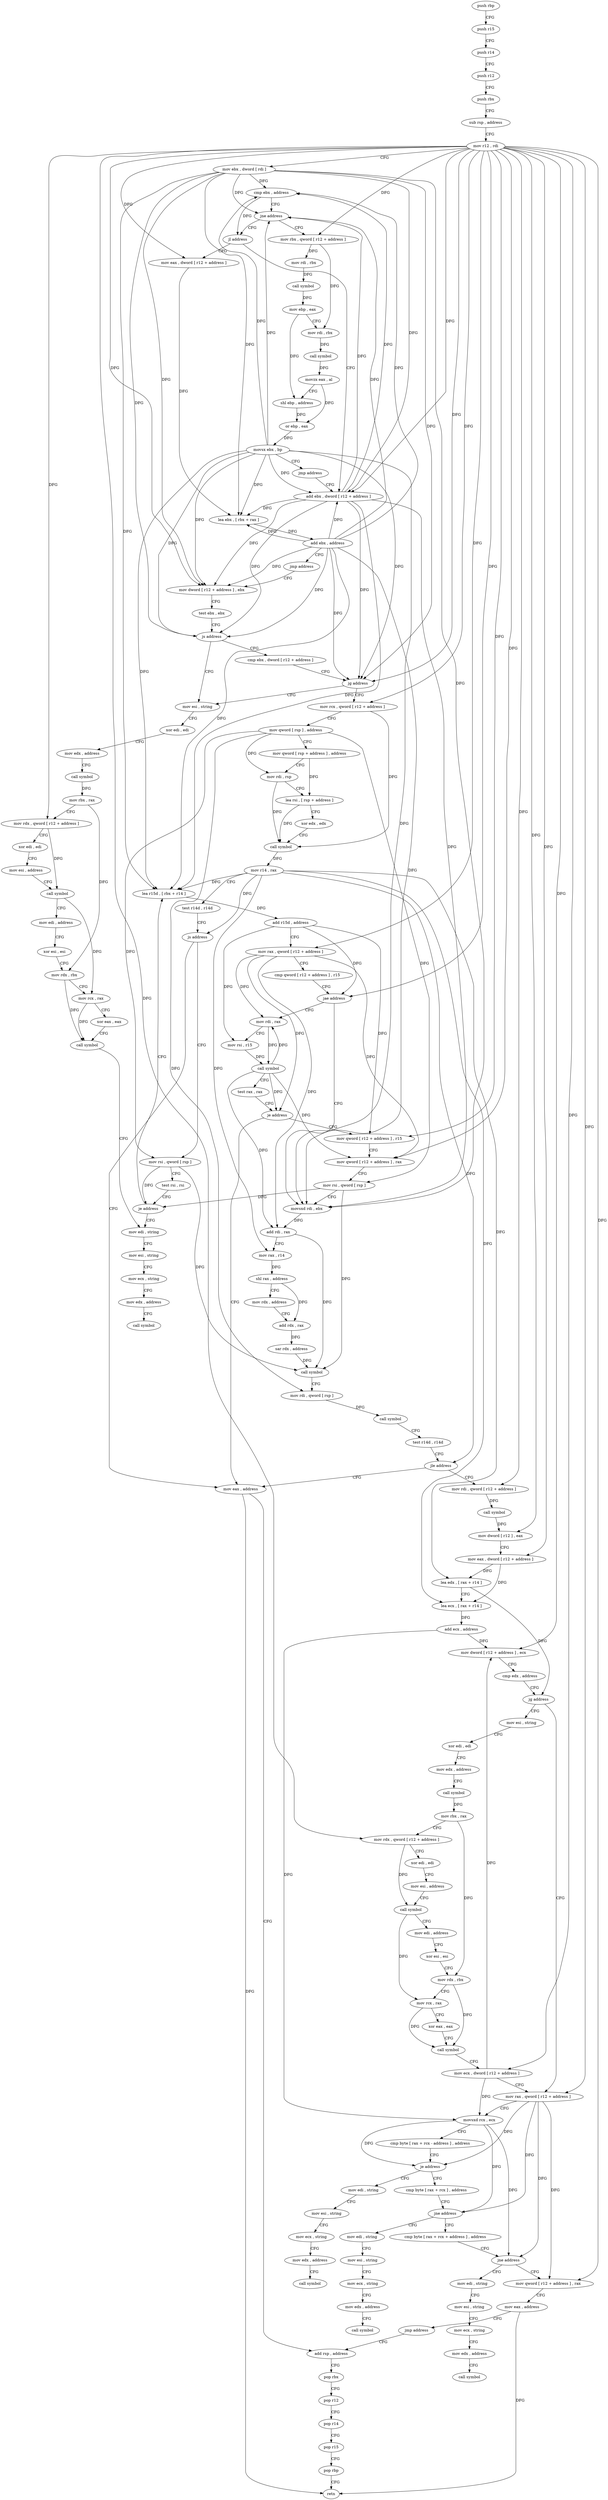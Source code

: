 digraph "func" {
"4211216" [label = "push rbp" ]
"4211217" [label = "push r15" ]
"4211219" [label = "push r14" ]
"4211221" [label = "push r12" ]
"4211223" [label = "push rbx" ]
"4211224" [label = "sub rsp , address" ]
"4211228" [label = "mov r12 , rdi" ]
"4211231" [label = "mov ebx , dword [ rdi ]" ]
"4211233" [label = "cmp ebx , address" ]
"4211239" [label = "jne address" ]
"4211277" [label = "jl address" ]
"4211241" [label = "mov rbx , qword [ r12 + address ]" ]
"4211295" [label = "add ebx , dword [ r12 + address ]" ]
"4211279" [label = "mov eax , dword [ r12 + address ]" ]
"4211246" [label = "mov rdi , rbx" ]
"4211249" [label = "call symbol" ]
"4211254" [label = "mov ebp , eax" ]
"4211256" [label = "mov rdi , rbx" ]
"4211259" [label = "call symbol" ]
"4211264" [label = "movzx eax , al" ]
"4211267" [label = "shl ebp , address" ]
"4211270" [label = "or ebp , eax" ]
"4211272" [label = "movsx ebx , bp" ]
"4211275" [label = "jmp address" ]
"4211300" [label = "mov dword [ r12 + address ] , ebx" ]
"4211284" [label = "lea ebx , [ rbx + rax ]" ]
"4211287" [label = "add ebx , address" ]
"4211293" [label = "jmp address" ]
"4211665" [label = "mov esi , string" ]
"4211670" [label = "xor edi , edi" ]
"4211672" [label = "mov edx , address" ]
"4211677" [label = "call symbol" ]
"4211682" [label = "mov rbx , rax" ]
"4211685" [label = "mov rdx , qword [ r12 + address ]" ]
"4211690" [label = "xor edi , edi" ]
"4211692" [label = "mov esi , address" ]
"4211697" [label = "call symbol" ]
"4211702" [label = "mov edi , address" ]
"4211707" [label = "xor esi , esi" ]
"4211709" [label = "mov rdx , rbx" ]
"4211712" [label = "mov rcx , rax" ]
"4211715" [label = "xor eax , eax" ]
"4211717" [label = "call symbol" ]
"4211722" [label = "mov edi , string" ]
"4211313" [label = "cmp ebx , dword [ r12 + address ]" ]
"4211318" [label = "jg address" ]
"4211324" [label = "mov rcx , qword [ r12 + address ]" ]
"4211305" [label = "test ebx , ebx" ]
"4211307" [label = "js address" ]
"4211329" [label = "mov qword [ rsp ] , address" ]
"4211337" [label = "mov qword [ rsp + address ] , address" ]
"4211346" [label = "mov rdi , rsp" ]
"4211349" [label = "lea rsi , [ rsp + address ]" ]
"4211354" [label = "xor edx , edx" ]
"4211356" [label = "call symbol" ]
"4211361" [label = "mov r14 , rax" ]
"4211364" [label = "test r14d , r14d" ]
"4211367" [label = "js address" ]
"4211647" [label = "mov eax , address" ]
"4211373" [label = "mov rsi , qword [ rsp ]" ]
"4211652" [label = "add rsp , address" ]
"4211377" [label = "test rsi , rsi" ]
"4211380" [label = "je address" ]
"4211386" [label = "lea r15d , [ rbx + r14 ]" ]
"4211727" [label = "mov esi , string" ]
"4211732" [label = "mov ecx , string" ]
"4211737" [label = "mov edx , address" ]
"4211742" [label = "call symbol" ]
"4211390" [label = "add r15d , address" ]
"4211394" [label = "mov rax , qword [ r12 + address ]" ]
"4211399" [label = "cmp qword [ r12 + address ] , r15" ]
"4211404" [label = "jae address" ]
"4211440" [label = "movsxd rdi , ebx" ]
"4211406" [label = "mov rdi , rax" ]
"4211443" [label = "add rdi , rax" ]
"4211446" [label = "mov rax , r14" ]
"4211449" [label = "shl rax , address" ]
"4211453" [label = "mov rdx , address" ]
"4211463" [label = "add rdx , rax" ]
"4211466" [label = "sar rdx , address" ]
"4211470" [label = "call symbol" ]
"4211475" [label = "mov rdi , qword [ rsp ]" ]
"4211479" [label = "call symbol" ]
"4211484" [label = "test r14d , r14d" ]
"4211487" [label = "jle address" ]
"4211493" [label = "mov rdi , qword [ r12 + address ]" ]
"4211409" [label = "mov rsi , r15" ]
"4211412" [label = "call symbol" ]
"4211417" [label = "test rax , rax" ]
"4211420" [label = "je address" ]
"4211426" [label = "mov qword [ r12 + address ] , r15" ]
"4211498" [label = "call symbol" ]
"4211503" [label = "mov dword [ r12 ] , eax" ]
"4211507" [label = "mov eax , dword [ r12 + address ]" ]
"4211512" [label = "lea edx , [ rax + r14 ]" ]
"4211516" [label = "lea ecx , [ rax + r14 ]" ]
"4211520" [label = "add ecx , address" ]
"4211523" [label = "mov dword [ r12 + address ] , ecx" ]
"4211528" [label = "cmp edx , address" ]
"4211531" [label = "jg address" ]
"4211595" [label = "mov rax , qword [ r12 + address ]" ]
"4211533" [label = "mov esi , string" ]
"4211431" [label = "mov qword [ r12 + address ] , rax" ]
"4211436" [label = "mov rsi , qword [ rsp ]" ]
"4211600" [label = "movsxd rcx , ecx" ]
"4211603" [label = "cmp byte [ rax + rcx - address ] , address" ]
"4211608" [label = "je address" ]
"4211747" [label = "mov edi , string" ]
"4211614" [label = "cmp byte [ rax + rcx ] , address" ]
"4211538" [label = "xor edi , edi" ]
"4211540" [label = "mov edx , address" ]
"4211545" [label = "call symbol" ]
"4211550" [label = "mov rbx , rax" ]
"4211553" [label = "mov rdx , qword [ r12 + address ]" ]
"4211558" [label = "xor edi , edi" ]
"4211560" [label = "mov esi , address" ]
"4211565" [label = "call symbol" ]
"4211570" [label = "mov edi , address" ]
"4211575" [label = "xor esi , esi" ]
"4211577" [label = "mov rdx , rbx" ]
"4211580" [label = "mov rcx , rax" ]
"4211583" [label = "xor eax , eax" ]
"4211585" [label = "call symbol" ]
"4211590" [label = "mov ecx , dword [ r12 + address ]" ]
"4211752" [label = "mov esi , string" ]
"4211757" [label = "mov ecx , string" ]
"4211762" [label = "mov edx , address" ]
"4211767" [label = "call symbol" ]
"4211618" [label = "jne address" ]
"4211772" [label = "mov edi , string" ]
"4211624" [label = "cmp byte [ rax + rcx + address ] , address" ]
"4211777" [label = "mov esi , string" ]
"4211782" [label = "mov ecx , string" ]
"4211787" [label = "mov edx , address" ]
"4211792" [label = "call symbol" ]
"4211629" [label = "jne address" ]
"4211797" [label = "mov edi , string" ]
"4211635" [label = "mov qword [ r12 + address ] , rax" ]
"4211802" [label = "mov esi , string" ]
"4211807" [label = "mov ecx , string" ]
"4211812" [label = "mov edx , address" ]
"4211817" [label = "call symbol" ]
"4211640" [label = "mov eax , address" ]
"4211645" [label = "jmp address" ]
"4211656" [label = "pop rbx" ]
"4211657" [label = "pop r12" ]
"4211659" [label = "pop r14" ]
"4211661" [label = "pop r15" ]
"4211663" [label = "pop rbp" ]
"4211664" [label = "retn" ]
"4211216" -> "4211217" [ label = "CFG" ]
"4211217" -> "4211219" [ label = "CFG" ]
"4211219" -> "4211221" [ label = "CFG" ]
"4211221" -> "4211223" [ label = "CFG" ]
"4211223" -> "4211224" [ label = "CFG" ]
"4211224" -> "4211228" [ label = "CFG" ]
"4211228" -> "4211231" [ label = "CFG" ]
"4211228" -> "4211241" [ label = "DFG" ]
"4211228" -> "4211295" [ label = "DFG" ]
"4211228" -> "4211279" [ label = "DFG" ]
"4211228" -> "4211300" [ label = "DFG" ]
"4211228" -> "4211685" [ label = "DFG" ]
"4211228" -> "4211318" [ label = "DFG" ]
"4211228" -> "4211324" [ label = "DFG" ]
"4211228" -> "4211394" [ label = "DFG" ]
"4211228" -> "4211404" [ label = "DFG" ]
"4211228" -> "4211493" [ label = "DFG" ]
"4211228" -> "4211503" [ label = "DFG" ]
"4211228" -> "4211507" [ label = "DFG" ]
"4211228" -> "4211523" [ label = "DFG" ]
"4211228" -> "4211426" [ label = "DFG" ]
"4211228" -> "4211431" [ label = "DFG" ]
"4211228" -> "4211595" [ label = "DFG" ]
"4211228" -> "4211553" [ label = "DFG" ]
"4211228" -> "4211590" [ label = "DFG" ]
"4211228" -> "4211635" [ label = "DFG" ]
"4211231" -> "4211233" [ label = "DFG" ]
"4211231" -> "4211239" [ label = "DFG" ]
"4211231" -> "4211295" [ label = "DFG" ]
"4211231" -> "4211284" [ label = "DFG" ]
"4211231" -> "4211300" [ label = "DFG" ]
"4211231" -> "4211307" [ label = "DFG" ]
"4211231" -> "4211318" [ label = "DFG" ]
"4211231" -> "4211386" [ label = "DFG" ]
"4211231" -> "4211440" [ label = "DFG" ]
"4211233" -> "4211239" [ label = "CFG" ]
"4211233" -> "4211277" [ label = "DFG" ]
"4211239" -> "4211277" [ label = "CFG" ]
"4211239" -> "4211241" [ label = "CFG" ]
"4211277" -> "4211295" [ label = "CFG" ]
"4211277" -> "4211279" [ label = "CFG" ]
"4211241" -> "4211246" [ label = "DFG" ]
"4211241" -> "4211256" [ label = "DFG" ]
"4211295" -> "4211300" [ label = "DFG" ]
"4211295" -> "4211233" [ label = "DFG" ]
"4211295" -> "4211239" [ label = "DFG" ]
"4211295" -> "4211284" [ label = "DFG" ]
"4211295" -> "4211307" [ label = "DFG" ]
"4211295" -> "4211318" [ label = "DFG" ]
"4211295" -> "4211386" [ label = "DFG" ]
"4211295" -> "4211440" [ label = "DFG" ]
"4211279" -> "4211284" [ label = "DFG" ]
"4211246" -> "4211249" [ label = "DFG" ]
"4211249" -> "4211254" [ label = "DFG" ]
"4211254" -> "4211256" [ label = "CFG" ]
"4211254" -> "4211267" [ label = "DFG" ]
"4211256" -> "4211259" [ label = "DFG" ]
"4211259" -> "4211264" [ label = "DFG" ]
"4211264" -> "4211267" [ label = "CFG" ]
"4211264" -> "4211270" [ label = "DFG" ]
"4211267" -> "4211270" [ label = "DFG" ]
"4211270" -> "4211272" [ label = "DFG" ]
"4211272" -> "4211275" [ label = "CFG" ]
"4211272" -> "4211233" [ label = "DFG" ]
"4211272" -> "4211239" [ label = "DFG" ]
"4211272" -> "4211295" [ label = "DFG" ]
"4211272" -> "4211284" [ label = "DFG" ]
"4211272" -> "4211300" [ label = "DFG" ]
"4211272" -> "4211307" [ label = "DFG" ]
"4211272" -> "4211318" [ label = "DFG" ]
"4211272" -> "4211386" [ label = "DFG" ]
"4211272" -> "4211440" [ label = "DFG" ]
"4211275" -> "4211295" [ label = "CFG" ]
"4211300" -> "4211305" [ label = "CFG" ]
"4211284" -> "4211287" [ label = "DFG" ]
"4211287" -> "4211293" [ label = "CFG" ]
"4211287" -> "4211233" [ label = "DFG" ]
"4211287" -> "4211239" [ label = "DFG" ]
"4211287" -> "4211295" [ label = "DFG" ]
"4211287" -> "4211284" [ label = "DFG" ]
"4211287" -> "4211300" [ label = "DFG" ]
"4211287" -> "4211307" [ label = "DFG" ]
"4211287" -> "4211318" [ label = "DFG" ]
"4211287" -> "4211386" [ label = "DFG" ]
"4211287" -> "4211440" [ label = "DFG" ]
"4211293" -> "4211300" [ label = "CFG" ]
"4211665" -> "4211670" [ label = "CFG" ]
"4211670" -> "4211672" [ label = "CFG" ]
"4211672" -> "4211677" [ label = "CFG" ]
"4211677" -> "4211682" [ label = "DFG" ]
"4211682" -> "4211685" [ label = "CFG" ]
"4211682" -> "4211709" [ label = "DFG" ]
"4211685" -> "4211690" [ label = "CFG" ]
"4211685" -> "4211697" [ label = "DFG" ]
"4211690" -> "4211692" [ label = "CFG" ]
"4211692" -> "4211697" [ label = "CFG" ]
"4211697" -> "4211702" [ label = "CFG" ]
"4211697" -> "4211712" [ label = "DFG" ]
"4211702" -> "4211707" [ label = "CFG" ]
"4211707" -> "4211709" [ label = "CFG" ]
"4211709" -> "4211712" [ label = "CFG" ]
"4211709" -> "4211717" [ label = "DFG" ]
"4211712" -> "4211715" [ label = "CFG" ]
"4211712" -> "4211717" [ label = "DFG" ]
"4211715" -> "4211717" [ label = "CFG" ]
"4211717" -> "4211722" [ label = "CFG" ]
"4211722" -> "4211727" [ label = "CFG" ]
"4211313" -> "4211318" [ label = "CFG" ]
"4211318" -> "4211665" [ label = "CFG" ]
"4211318" -> "4211324" [ label = "CFG" ]
"4211324" -> "4211329" [ label = "CFG" ]
"4211324" -> "4211356" [ label = "DFG" ]
"4211305" -> "4211307" [ label = "CFG" ]
"4211307" -> "4211665" [ label = "CFG" ]
"4211307" -> "4211313" [ label = "CFG" ]
"4211329" -> "4211337" [ label = "CFG" ]
"4211329" -> "4211373" [ label = "DFG" ]
"4211329" -> "4211475" [ label = "DFG" ]
"4211329" -> "4211436" [ label = "DFG" ]
"4211329" -> "4211346" [ label = "DFG" ]
"4211337" -> "4211346" [ label = "CFG" ]
"4211337" -> "4211349" [ label = "DFG" ]
"4211346" -> "4211349" [ label = "CFG" ]
"4211346" -> "4211356" [ label = "DFG" ]
"4211349" -> "4211354" [ label = "CFG" ]
"4211349" -> "4211356" [ label = "DFG" ]
"4211354" -> "4211356" [ label = "CFG" ]
"4211356" -> "4211361" [ label = "DFG" ]
"4211361" -> "4211364" [ label = "CFG" ]
"4211361" -> "4211367" [ label = "DFG" ]
"4211361" -> "4211386" [ label = "DFG" ]
"4211361" -> "4211446" [ label = "DFG" ]
"4211361" -> "4211487" [ label = "DFG" ]
"4211361" -> "4211512" [ label = "DFG" ]
"4211361" -> "4211516" [ label = "DFG" ]
"4211364" -> "4211367" [ label = "CFG" ]
"4211367" -> "4211647" [ label = "CFG" ]
"4211367" -> "4211373" [ label = "CFG" ]
"4211647" -> "4211652" [ label = "CFG" ]
"4211647" -> "4211664" [ label = "DFG" ]
"4211373" -> "4211377" [ label = "CFG" ]
"4211373" -> "4211380" [ label = "DFG" ]
"4211373" -> "4211470" [ label = "DFG" ]
"4211652" -> "4211656" [ label = "CFG" ]
"4211377" -> "4211380" [ label = "CFG" ]
"4211380" -> "4211722" [ label = "CFG" ]
"4211380" -> "4211386" [ label = "CFG" ]
"4211386" -> "4211390" [ label = "DFG" ]
"4211727" -> "4211732" [ label = "CFG" ]
"4211732" -> "4211737" [ label = "CFG" ]
"4211737" -> "4211742" [ label = "CFG" ]
"4211390" -> "4211394" [ label = "CFG" ]
"4211390" -> "4211404" [ label = "DFG" ]
"4211390" -> "4211409" [ label = "DFG" ]
"4211390" -> "4211426" [ label = "DFG" ]
"4211394" -> "4211399" [ label = "CFG" ]
"4211394" -> "4211443" [ label = "DFG" ]
"4211394" -> "4211406" [ label = "DFG" ]
"4211394" -> "4211420" [ label = "DFG" ]
"4211394" -> "4211431" [ label = "DFG" ]
"4211399" -> "4211404" [ label = "CFG" ]
"4211404" -> "4211440" [ label = "CFG" ]
"4211404" -> "4211406" [ label = "CFG" ]
"4211440" -> "4211443" [ label = "DFG" ]
"4211406" -> "4211409" [ label = "CFG" ]
"4211406" -> "4211412" [ label = "DFG" ]
"4211443" -> "4211446" [ label = "CFG" ]
"4211443" -> "4211470" [ label = "DFG" ]
"4211446" -> "4211449" [ label = "DFG" ]
"4211449" -> "4211453" [ label = "CFG" ]
"4211449" -> "4211463" [ label = "DFG" ]
"4211453" -> "4211463" [ label = "CFG" ]
"4211463" -> "4211466" [ label = "DFG" ]
"4211466" -> "4211470" [ label = "DFG" ]
"4211470" -> "4211475" [ label = "CFG" ]
"4211475" -> "4211479" [ label = "DFG" ]
"4211479" -> "4211484" [ label = "CFG" ]
"4211484" -> "4211487" [ label = "CFG" ]
"4211487" -> "4211647" [ label = "CFG" ]
"4211487" -> "4211493" [ label = "CFG" ]
"4211493" -> "4211498" [ label = "DFG" ]
"4211409" -> "4211412" [ label = "DFG" ]
"4211412" -> "4211417" [ label = "CFG" ]
"4211412" -> "4211443" [ label = "DFG" ]
"4211412" -> "4211406" [ label = "DFG" ]
"4211412" -> "4211420" [ label = "DFG" ]
"4211412" -> "4211431" [ label = "DFG" ]
"4211417" -> "4211420" [ label = "CFG" ]
"4211420" -> "4211647" [ label = "CFG" ]
"4211420" -> "4211426" [ label = "CFG" ]
"4211426" -> "4211431" [ label = "CFG" ]
"4211498" -> "4211503" [ label = "DFG" ]
"4211503" -> "4211507" [ label = "CFG" ]
"4211507" -> "4211512" [ label = "DFG" ]
"4211507" -> "4211516" [ label = "DFG" ]
"4211512" -> "4211516" [ label = "CFG" ]
"4211512" -> "4211531" [ label = "DFG" ]
"4211516" -> "4211520" [ label = "DFG" ]
"4211520" -> "4211523" [ label = "DFG" ]
"4211520" -> "4211600" [ label = "DFG" ]
"4211523" -> "4211528" [ label = "CFG" ]
"4211528" -> "4211531" [ label = "CFG" ]
"4211531" -> "4211595" [ label = "CFG" ]
"4211531" -> "4211533" [ label = "CFG" ]
"4211595" -> "4211600" [ label = "CFG" ]
"4211595" -> "4211608" [ label = "DFG" ]
"4211595" -> "4211618" [ label = "DFG" ]
"4211595" -> "4211629" [ label = "DFG" ]
"4211595" -> "4211635" [ label = "DFG" ]
"4211533" -> "4211538" [ label = "CFG" ]
"4211431" -> "4211436" [ label = "CFG" ]
"4211436" -> "4211440" [ label = "CFG" ]
"4211436" -> "4211380" [ label = "DFG" ]
"4211436" -> "4211470" [ label = "DFG" ]
"4211600" -> "4211603" [ label = "CFG" ]
"4211600" -> "4211608" [ label = "DFG" ]
"4211600" -> "4211618" [ label = "DFG" ]
"4211600" -> "4211629" [ label = "DFG" ]
"4211603" -> "4211608" [ label = "CFG" ]
"4211608" -> "4211747" [ label = "CFG" ]
"4211608" -> "4211614" [ label = "CFG" ]
"4211747" -> "4211752" [ label = "CFG" ]
"4211614" -> "4211618" [ label = "CFG" ]
"4211538" -> "4211540" [ label = "CFG" ]
"4211540" -> "4211545" [ label = "CFG" ]
"4211545" -> "4211550" [ label = "DFG" ]
"4211550" -> "4211553" [ label = "CFG" ]
"4211550" -> "4211577" [ label = "DFG" ]
"4211553" -> "4211558" [ label = "CFG" ]
"4211553" -> "4211565" [ label = "DFG" ]
"4211558" -> "4211560" [ label = "CFG" ]
"4211560" -> "4211565" [ label = "CFG" ]
"4211565" -> "4211570" [ label = "CFG" ]
"4211565" -> "4211580" [ label = "DFG" ]
"4211570" -> "4211575" [ label = "CFG" ]
"4211575" -> "4211577" [ label = "CFG" ]
"4211577" -> "4211580" [ label = "CFG" ]
"4211577" -> "4211585" [ label = "DFG" ]
"4211580" -> "4211583" [ label = "CFG" ]
"4211580" -> "4211585" [ label = "DFG" ]
"4211583" -> "4211585" [ label = "CFG" ]
"4211585" -> "4211590" [ label = "CFG" ]
"4211590" -> "4211595" [ label = "CFG" ]
"4211590" -> "4211523" [ label = "DFG" ]
"4211590" -> "4211600" [ label = "DFG" ]
"4211752" -> "4211757" [ label = "CFG" ]
"4211757" -> "4211762" [ label = "CFG" ]
"4211762" -> "4211767" [ label = "CFG" ]
"4211618" -> "4211772" [ label = "CFG" ]
"4211618" -> "4211624" [ label = "CFG" ]
"4211772" -> "4211777" [ label = "CFG" ]
"4211624" -> "4211629" [ label = "CFG" ]
"4211777" -> "4211782" [ label = "CFG" ]
"4211782" -> "4211787" [ label = "CFG" ]
"4211787" -> "4211792" [ label = "CFG" ]
"4211629" -> "4211797" [ label = "CFG" ]
"4211629" -> "4211635" [ label = "CFG" ]
"4211797" -> "4211802" [ label = "CFG" ]
"4211635" -> "4211640" [ label = "CFG" ]
"4211802" -> "4211807" [ label = "CFG" ]
"4211807" -> "4211812" [ label = "CFG" ]
"4211812" -> "4211817" [ label = "CFG" ]
"4211640" -> "4211645" [ label = "CFG" ]
"4211640" -> "4211664" [ label = "DFG" ]
"4211645" -> "4211652" [ label = "CFG" ]
"4211656" -> "4211657" [ label = "CFG" ]
"4211657" -> "4211659" [ label = "CFG" ]
"4211659" -> "4211661" [ label = "CFG" ]
"4211661" -> "4211663" [ label = "CFG" ]
"4211663" -> "4211664" [ label = "CFG" ]
}
